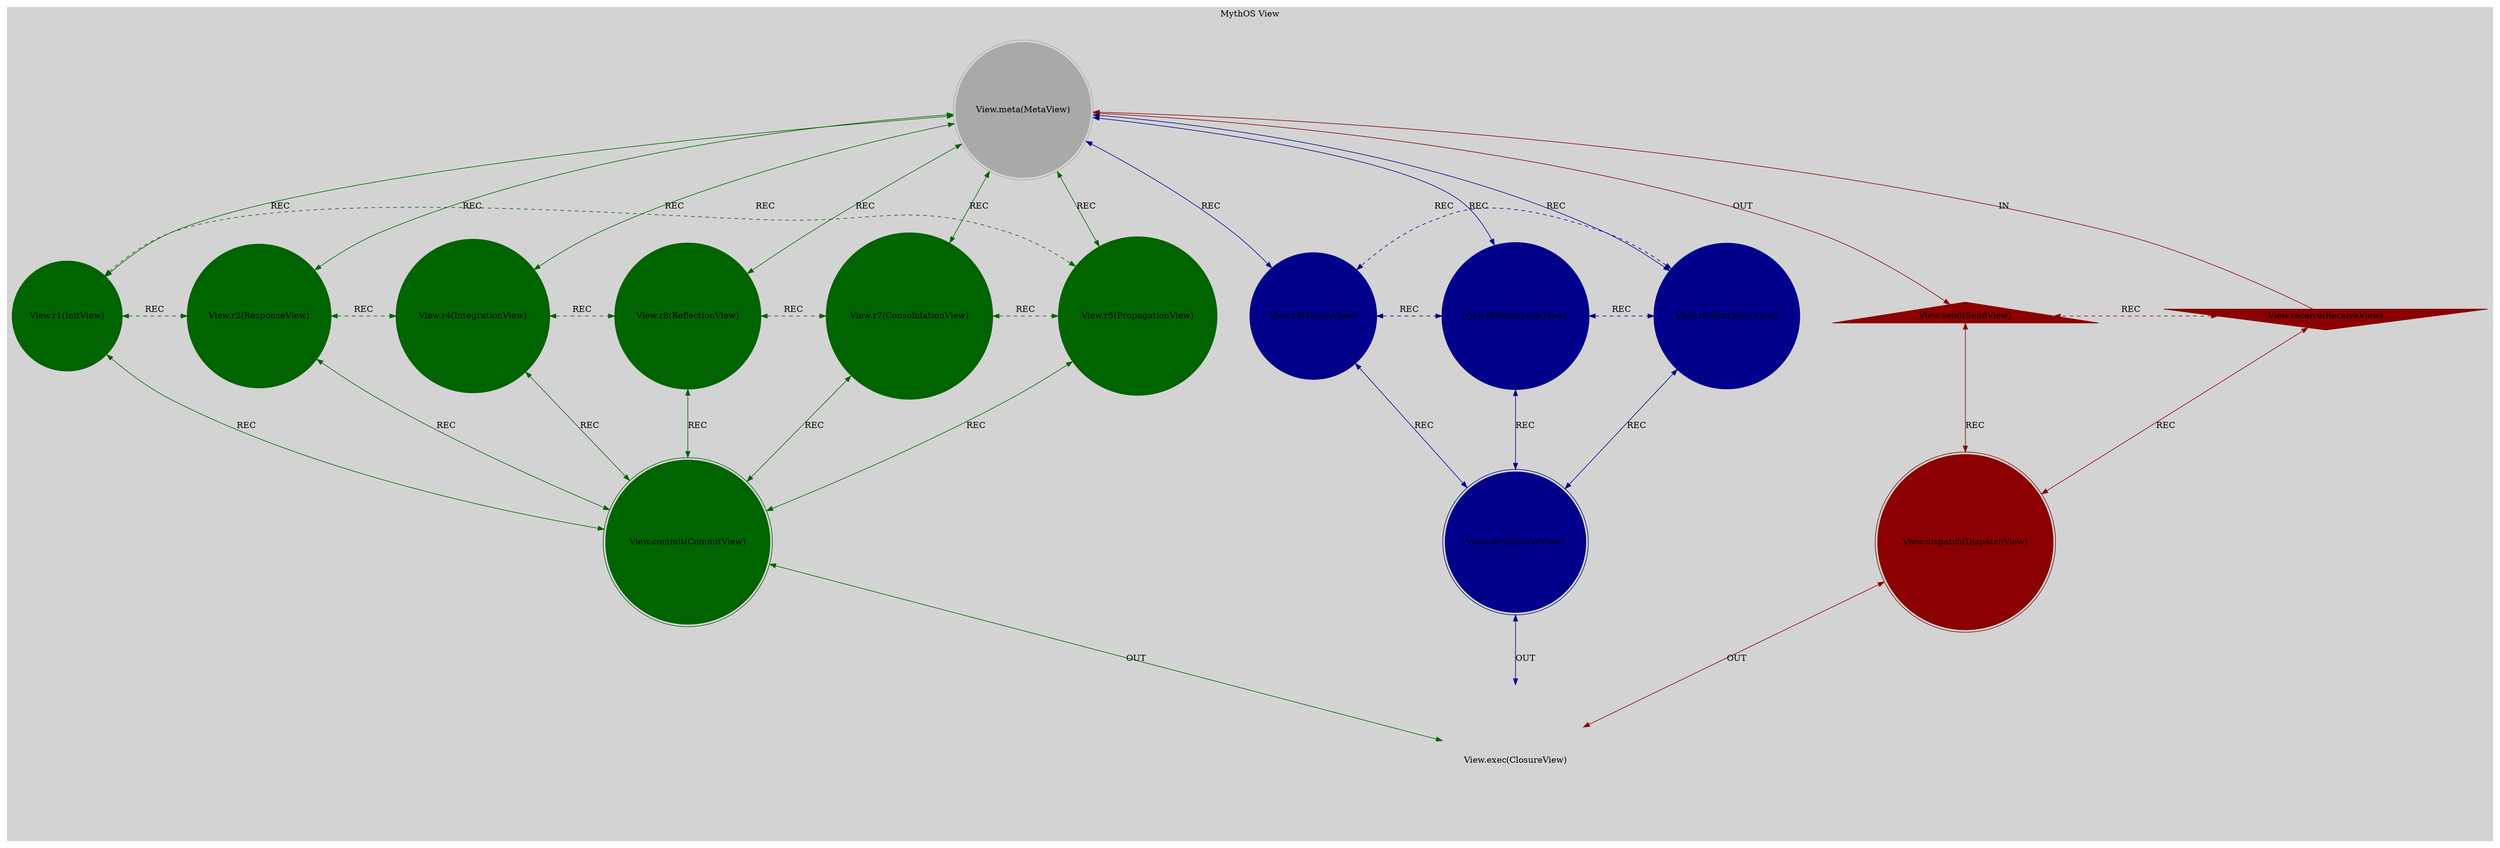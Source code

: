 strict digraph View {
    // ================================================================================================================
    // Global
    // ================================================================================================================
    // 
    // Sparklet {
    // Spark.meta(), // Backend or Kernel
    // Spark.r{1,2,4,8,7,5}(), // Mechanical Vortex akin to (Initiation <-> Response <-> Integration <-> Reflection <-> Consolidation <-> Propagation <-> Initiation <->)
    // Spark.r{3,6,9}(), // Cognitive Vortex akin to (Thesis <-> Antithesis <-> Synthesis <-> Thesis <->)
    // Spark.{receive, send}(), // I/O Port
    // Spark.{dispatch, commit, serve}(), // Router
    // Spark.exec() // Frontend
    // }
    
    node [shape = circle; style = filled; color = lightgreen;];
    splines = true;
    compound = true;
    nodesep = 0.75;
    ranksep = 1.0;
    
    // ================================================================================================================
    // MythOS
    // ================================================================================================================
    subgraph cluster_MythOS_View {
        style = filled;
        color = lightgray;
        node [shape = circle; style = filled; color = lightgreen;];
        edge [color = darkgray;];
        label = "MythOS View";
        comment = "Adjective";
        
        spark_0_view_t [label = "View.meta(MetaView)";comment = "Abstract: TODO";shape = doublecircle;color = darkgray;];
        spark_1_view_t [label = "View.r1(InitView)";comment = "Initiation: TODO";color = darkgreen;];
        spark_2_view_t [label = "View.r2(ResponseView)";comment = "Response: TODO";color = darkgreen;];
        spark_4_view_t [label = "View.r4(IntegrationView)";comment = "Integration: TODO";color = darkgreen;];
        spark_8_view_t [label = "View.r8(ReflectionView)";comment = "Reflection: TODO";color = darkgreen;];
        spark_7_view_t [label = "View.r7(ConsolidationView)";comment = "Consolidation: TODO";color = darkgreen;];
        spark_5_view_t [label = "View.r5(PropagationView)";comment = "Propagation: TODO";color = darkgreen;];
        spark_3_view_t [label = "View.r3(ThesisView)";comment = "Thesis: TODO";color = darkblue;];
        spark_6_view_t [label = "View.r6(AntithesisView)";comment = "Antithesis: TODO";color = darkblue;];
        spark_9_view_t [label = "View.r9(SynthesisView)";comment = "Synthesis: TODO";color = darkblue;];
        spark_a_view_t [label = "View.receive(ReceiveView)";comment = "Potential: TODO";shape = invtriangle;color = darkred;];
        spark_b_view_t [label = "View.send(SendView)";comment = "Manifest: TODO";shape = triangle;color = darkred;];
        spark_c_view_t [label = "View.dispatch(DispatchView)";comment = "Why-Who: TODO";shape = doublecircle;color = darkred;];
        spark_d_view_t [label = "View.commit(CommitView)";comment = "What-How: TODO";shape = doublecircle;color = darkgreen;];
        spark_e_view_t [label = "View.serve(ServeView)";comment = "When-Where: TODO";shape = doublecircle;color = darkblue;];
        spark_f_view_t [label = "View.exec(ClosureView)";comment = "Which-Closure: TODO";shape = doublecircle;color = lightgray;];
        
        spark_a_view_t -> spark_0_view_t [label = "IN"; comment = "todo"; color = darkred; constraint = false;];
        spark_0_view_t -> spark_b_view_t [label = "OUT"; comment = "todo"; color = darkred;];
        spark_0_view_t -> spark_3_view_t [label = "REC"; comment = "todo"; color = darkblue; dir = both;];
        spark_0_view_t -> spark_6_view_t [label = "REC"; comment = "todo"; color = darkblue; dir = both;];
        spark_0_view_t -> spark_9_view_t [label = "REC"; comment = "todo"; color = darkblue; dir = both;];
        spark_0_view_t -> spark_1_view_t [label = "REC"; comment = "todo"; color = darkgreen; dir = both;];
        spark_0_view_t -> spark_2_view_t [label = "REC"; comment = "todo"; color = darkgreen; dir = both;];
        spark_0_view_t -> spark_4_view_t [label = "REC"; comment = "todo"; color = darkgreen; dir = both;];
        spark_0_view_t -> spark_8_view_t [label = "REC"; comment = "todo"; color = darkgreen; dir = both;];
        spark_0_view_t -> spark_7_view_t [label = "REC"; comment = "todo"; color = darkgreen; dir = both;];
        spark_0_view_t -> spark_5_view_t [label = "REC"; comment = "todo"; color = darkgreen; dir = both;];
        
        spark_a_view_t -> spark_c_view_t [label = "REC"; comment = "todo"; color = darkred; dir = both;];
        spark_b_view_t -> spark_c_view_t [label = "REC"; comment = "todo"; color = darkred; dir = both;];
        spark_1_view_t -> spark_d_view_t [label = "REC"; comment = "todo"; color = darkgreen; dir = both;];
        spark_2_view_t -> spark_d_view_t [label = "REC"; comment = "todo"; color = darkgreen; dir = both;];
        spark_4_view_t -> spark_d_view_t [label = "REC"; comment = "todo"; color = darkgreen; dir = both;];
        spark_8_view_t -> spark_d_view_t [label = "REC"; comment = "todo"; color = darkgreen; dir = both;];
        spark_7_view_t -> spark_d_view_t [label = "REC"; comment = "todo"; color = darkgreen; dir = both;];
        spark_5_view_t -> spark_d_view_t [label = "REC"; comment = "todo"; color = darkgreen; dir = both;];
        spark_3_view_t -> spark_e_view_t [label = "REC"; comment = "todo"; color = darkblue; dir = both;];
        spark_6_view_t -> spark_e_view_t [label = "REC"; comment = "todo"; color = darkblue; dir = both;];
        spark_9_view_t -> spark_e_view_t [label = "REC"; comment = "todo"; color = darkblue; dir = both;];
        
        spark_1_view_t -> spark_2_view_t [label = "REC"; comment = "todo"; color = darkgreen; dir = both; style = dashed; constraint = false;];
        spark_2_view_t -> spark_4_view_t [label = "REC"; comment = "todo"; color = darkgreen; dir = both; style = dashed; constraint = false;];
        spark_4_view_t -> spark_8_view_t [label = "REC"; comment = "todo"; color = darkgreen; dir = both; style = dashed; constraint = false;];
        spark_8_view_t -> spark_7_view_t [label = "REC"; comment = "todo"; color = darkgreen; dir = both; style = dashed; constraint = false;];
        spark_7_view_t -> spark_5_view_t [label = "REC"; comment = "todo"; color = darkgreen; dir = both; style = dashed; constraint = false;];
        spark_5_view_t -> spark_1_view_t [label = "REC"; comment = "todo"; color = darkgreen; dir = both; style = dashed; constraint = false;];
        spark_3_view_t -> spark_6_view_t [label = "REC"; comment = "todo"; color = darkblue; dir = both; style = dashed; constraint = false;];
        spark_6_view_t -> spark_9_view_t [label = "REC"; comment = "todo"; color = darkblue; dir = both; style = dashed; constraint = false;];
        spark_9_view_t -> spark_3_view_t [label = "REC"; comment = "todo"; color = darkblue; dir = both; style = dashed; constraint = false;];
        spark_a_view_t -> spark_b_view_t [label = "REC"; comment = "todo"; color = darkred; dir = both; style = dashed; constraint = false;];
        
        spark_c_view_t -> spark_f_view_t [label = "OUT"; comment = "todo"; color = darkred; dir = both;];
        spark_d_view_t -> spark_f_view_t [label = "OUT"; comment = "todo"; color = darkgreen; dir = both;];
        spark_e_view_t -> spark_f_view_t [label = "OUT"; comment = "todo"; color = darkblue; dir = both;];
    }
    
    subgraph cluster_View {
        style = filled;
        color = lightgray;
        node [shape = circle; style = filled; color = lightgreen;];
        edge [color = darkgray;];
        label = "View";
        comment = "Adjective, Adverb";
        
        // ============================================================================================================
        // 20
        // ============================================================================================================
        subgraph cluster_20_MetaView {
            // 
        }
        
        // ============================================================================================================
        // 21
        // ============================================================================================================
        subgraph cluster_21_InitView {
            // 
        }
        
        // ============================================================================================================
        // 22
        // ============================================================================================================
        subgraph cluster_22_ResponseView {
            // 
        }
        
        // ============================================================================================================
        // 23
        // ============================================================================================================
        subgraph cluster_23_IntegrationView {
            // 
        }
        
        // ============================================================================================================
        // 24
        // ============================================================================================================
        subgraph cluster_24_ReflectionView {
            // 
        }
        
        // ============================================================================================================
        // 25
        // ============================================================================================================
        subgraph cluster_25_ConsolidationView {
            // 
        }
        
        // ============================================================================================================
        // 26
        // ============================================================================================================
        subgraph cluster_26_PropagationView {
            // 
        }
        
        // ============================================================================================================
        // 27
        // ============================================================================================================
        subgraph cluster_27_ThesisView {
            // 
        }
        
        // ============================================================================================================
        // 28
        // ============================================================================================================
        subgraph cluster_28_AntithesisView {
            // 
        }
        
        // ============================================================================================================
        // 29
        // ============================================================================================================
        subgraph cluster_29_SynthesisView {
            // 
        }
        
        // ============================================================================================================
        // 2a
        // ============================================================================================================
        subgraph cluster_2a_ReceiveView {
            // 
        }
        
        // ============================================================================================================
        // 2b
        // ============================================================================================================
        subgraph cluster_2b_SendView {
            // 
        }
        
        // ============================================================================================================
        // 2c
        // ============================================================================================================
        subgraph cluster_2c_DispatchView {
            // 
        }
        
        // ============================================================================================================
        // 2d
        // ============================================================================================================
        subgraph cluster_2d_CommitView {
            // 
        }
        
        // ============================================================================================================
        // 2e
        // ============================================================================================================
        subgraph cluster_2e_ServeView {
            // 
        }
        
        // ============================================================================================================
        // 2f
        // ============================================================================================================
        subgraph cluster_2f_ClosureView {
            // 
        }
    }
}